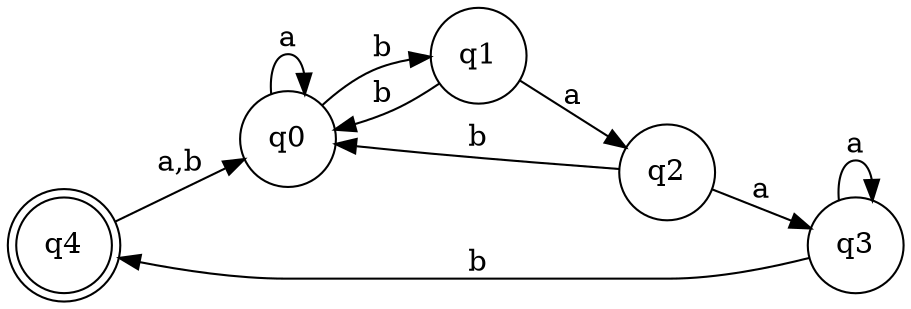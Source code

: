 digraph graphname {
    rankdir = LR;
    node[shape = doublecircle]; q4;
    node[shape = circle];
    q0 -> q1 [label=b];
    q0 -> q0 [label=a];
    q1 -> q2 [label=a];
    q1 -> q0 [label=b];
    q2 -> q3 [label=a];
    q2 -> q0 [label=b];
    q3 -> q3 [label=a];
    q3 -> q4 [label=b]
    q4 -> q0 [label="a,b"]
}
